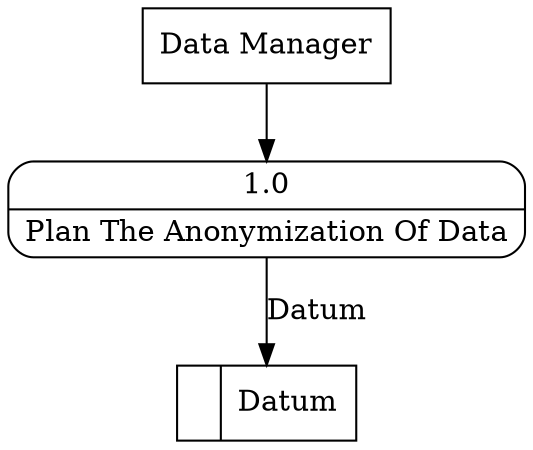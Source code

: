 digraph dfd2{ 
node[shape=record]
200 [label="<f0>  |<f1> Datum " ];
201 [label="Data Manager" shape=box];
202 [label="{<f0> 1.0|<f1> Plan The Anonymization Of Data }" shape=Mrecord];
201 -> 202
202 -> 200 [label="Datum"]
}